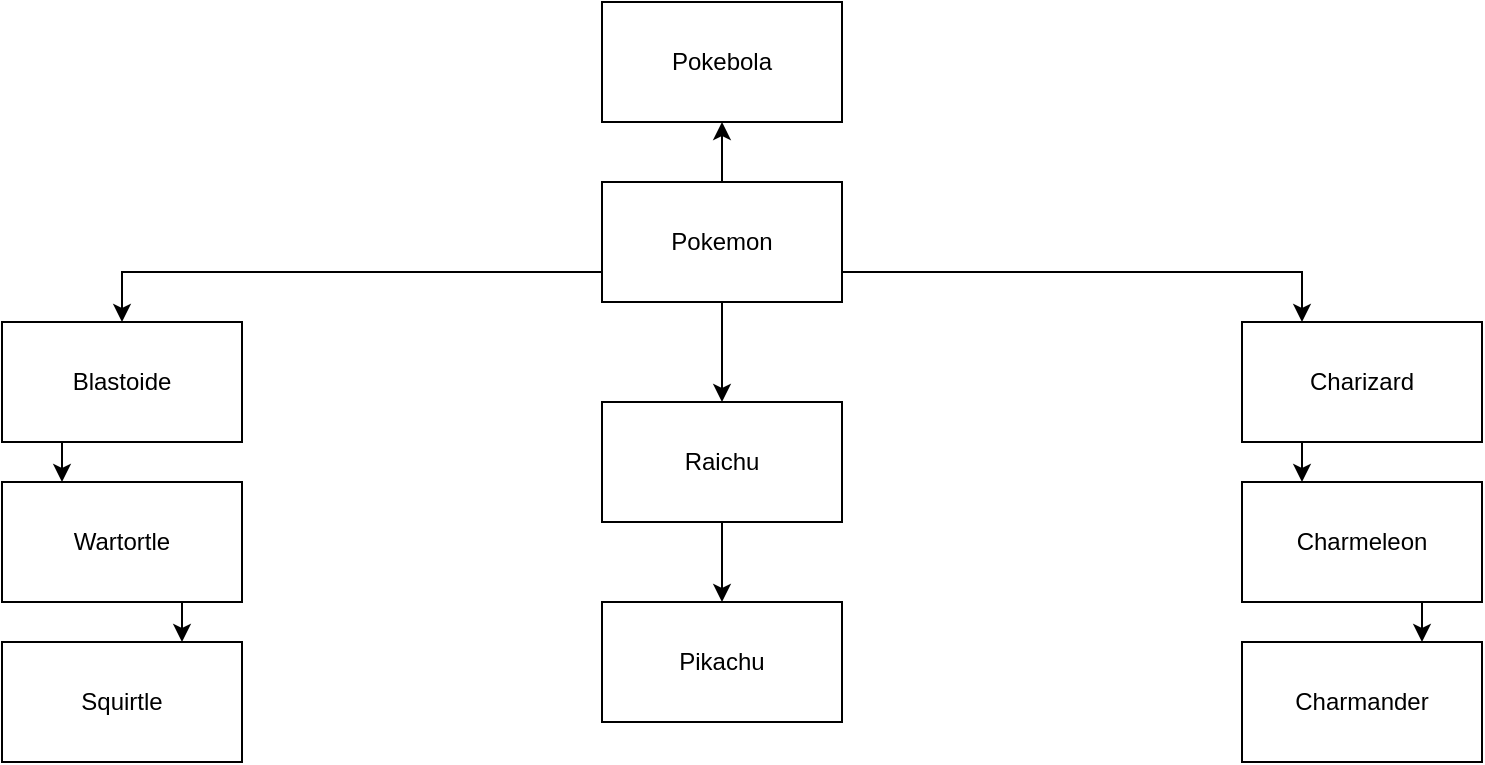 <mxfile version="16.4.3" type="github">
  <diagram id="C5RBs43oDa-KdzZeNtuy" name="Page-1">
    <mxGraphModel dx="1038" dy="579" grid="1" gridSize="10" guides="1" tooltips="1" connect="1" arrows="1" fold="1" page="1" pageScale="1" pageWidth="827" pageHeight="1169" math="0" shadow="0">
      <root>
        <mxCell id="WIyWlLk6GJQsqaUBKTNV-0" />
        <mxCell id="WIyWlLk6GJQsqaUBKTNV-1" parent="WIyWlLk6GJQsqaUBKTNV-0" />
        <mxCell id="fei8BmdaWQKJ3FNzEUvH-0" value="Pokebola" style="rounded=0;whiteSpace=wrap;html=1;" vertex="1" parent="WIyWlLk6GJQsqaUBKTNV-1">
          <mxGeometry x="340" width="120" height="60" as="geometry" />
        </mxCell>
        <mxCell id="fei8BmdaWQKJ3FNzEUvH-2" value="" style="edgeStyle=orthogonalEdgeStyle;rounded=0;orthogonalLoop=1;jettySize=auto;html=1;" edge="1" parent="WIyWlLk6GJQsqaUBKTNV-1" source="fei8BmdaWQKJ3FNzEUvH-1" target="fei8BmdaWQKJ3FNzEUvH-0">
          <mxGeometry relative="1" as="geometry" />
        </mxCell>
        <mxCell id="fei8BmdaWQKJ3FNzEUvH-6" style="edgeStyle=orthogonalEdgeStyle;rounded=0;orthogonalLoop=1;jettySize=auto;html=1;exitX=0;exitY=0.75;exitDx=0;exitDy=0;entryX=0.5;entryY=0;entryDx=0;entryDy=0;" edge="1" parent="WIyWlLk6GJQsqaUBKTNV-1" source="fei8BmdaWQKJ3FNzEUvH-1" target="fei8BmdaWQKJ3FNzEUvH-3">
          <mxGeometry relative="1" as="geometry" />
        </mxCell>
        <mxCell id="fei8BmdaWQKJ3FNzEUvH-16" style="edgeStyle=orthogonalEdgeStyle;rounded=0;orthogonalLoop=1;jettySize=auto;html=1;exitX=1;exitY=0.75;exitDx=0;exitDy=0;entryX=0.25;entryY=0;entryDx=0;entryDy=0;" edge="1" parent="WIyWlLk6GJQsqaUBKTNV-1" source="fei8BmdaWQKJ3FNzEUvH-1" target="fei8BmdaWQKJ3FNzEUvH-5">
          <mxGeometry relative="1" as="geometry" />
        </mxCell>
        <mxCell id="fei8BmdaWQKJ3FNzEUvH-17" style="edgeStyle=orthogonalEdgeStyle;rounded=0;orthogonalLoop=1;jettySize=auto;html=1;exitX=0.5;exitY=1;exitDx=0;exitDy=0;entryX=0.5;entryY=0;entryDx=0;entryDy=0;" edge="1" parent="WIyWlLk6GJQsqaUBKTNV-1" source="fei8BmdaWQKJ3FNzEUvH-1" target="fei8BmdaWQKJ3FNzEUvH-4">
          <mxGeometry relative="1" as="geometry" />
        </mxCell>
        <mxCell id="fei8BmdaWQKJ3FNzEUvH-1" value="Pokemon" style="rounded=0;whiteSpace=wrap;html=1;" vertex="1" parent="WIyWlLk6GJQsqaUBKTNV-1">
          <mxGeometry x="340" y="90" width="120" height="60" as="geometry" />
        </mxCell>
        <mxCell id="fei8BmdaWQKJ3FNzEUvH-12" style="edgeStyle=orthogonalEdgeStyle;rounded=0;orthogonalLoop=1;jettySize=auto;html=1;exitX=0.25;exitY=1;exitDx=0;exitDy=0;entryX=0.25;entryY=0;entryDx=0;entryDy=0;" edge="1" parent="WIyWlLk6GJQsqaUBKTNV-1" source="fei8BmdaWQKJ3FNzEUvH-3" target="fei8BmdaWQKJ3FNzEUvH-7">
          <mxGeometry relative="1" as="geometry" />
        </mxCell>
        <mxCell id="fei8BmdaWQKJ3FNzEUvH-3" value="Blastoide" style="rounded=0;whiteSpace=wrap;html=1;" vertex="1" parent="WIyWlLk6GJQsqaUBKTNV-1">
          <mxGeometry x="40" y="160" width="120" height="60" as="geometry" />
        </mxCell>
        <mxCell id="fei8BmdaWQKJ3FNzEUvH-18" style="edgeStyle=orthogonalEdgeStyle;rounded=0;orthogonalLoop=1;jettySize=auto;html=1;exitX=0.5;exitY=1;exitDx=0;exitDy=0;entryX=0.5;entryY=0;entryDx=0;entryDy=0;" edge="1" parent="WIyWlLk6GJQsqaUBKTNV-1" source="fei8BmdaWQKJ3FNzEUvH-4" target="fei8BmdaWQKJ3FNzEUvH-9">
          <mxGeometry relative="1" as="geometry" />
        </mxCell>
        <mxCell id="fei8BmdaWQKJ3FNzEUvH-4" value="Raichu" style="rounded=0;whiteSpace=wrap;html=1;" vertex="1" parent="WIyWlLk6GJQsqaUBKTNV-1">
          <mxGeometry x="340" y="200" width="120" height="60" as="geometry" />
        </mxCell>
        <mxCell id="fei8BmdaWQKJ3FNzEUvH-14" style="edgeStyle=orthogonalEdgeStyle;rounded=0;orthogonalLoop=1;jettySize=auto;html=1;exitX=0.25;exitY=1;exitDx=0;exitDy=0;entryX=0.25;entryY=0;entryDx=0;entryDy=0;" edge="1" parent="WIyWlLk6GJQsqaUBKTNV-1" source="fei8BmdaWQKJ3FNzEUvH-5" target="fei8BmdaWQKJ3FNzEUvH-10">
          <mxGeometry relative="1" as="geometry" />
        </mxCell>
        <mxCell id="fei8BmdaWQKJ3FNzEUvH-5" value="Charizard" style="rounded=0;whiteSpace=wrap;html=1;" vertex="1" parent="WIyWlLk6GJQsqaUBKTNV-1">
          <mxGeometry x="660" y="160" width="120" height="60" as="geometry" />
        </mxCell>
        <mxCell id="fei8BmdaWQKJ3FNzEUvH-13" style="edgeStyle=orthogonalEdgeStyle;rounded=0;orthogonalLoop=1;jettySize=auto;html=1;exitX=0.75;exitY=1;exitDx=0;exitDy=0;entryX=0.75;entryY=0;entryDx=0;entryDy=0;" edge="1" parent="WIyWlLk6GJQsqaUBKTNV-1" source="fei8BmdaWQKJ3FNzEUvH-7" target="fei8BmdaWQKJ3FNzEUvH-8">
          <mxGeometry relative="1" as="geometry" />
        </mxCell>
        <mxCell id="fei8BmdaWQKJ3FNzEUvH-7" value="Wartortle" style="rounded=0;whiteSpace=wrap;html=1;" vertex="1" parent="WIyWlLk6GJQsqaUBKTNV-1">
          <mxGeometry x="40" y="240" width="120" height="60" as="geometry" />
        </mxCell>
        <mxCell id="fei8BmdaWQKJ3FNzEUvH-8" value="Squirtle" style="rounded=0;whiteSpace=wrap;html=1;" vertex="1" parent="WIyWlLk6GJQsqaUBKTNV-1">
          <mxGeometry x="40" y="320" width="120" height="60" as="geometry" />
        </mxCell>
        <mxCell id="fei8BmdaWQKJ3FNzEUvH-9" value="Pikachu" style="rounded=0;whiteSpace=wrap;html=1;" vertex="1" parent="WIyWlLk6GJQsqaUBKTNV-1">
          <mxGeometry x="340" y="300" width="120" height="60" as="geometry" />
        </mxCell>
        <mxCell id="fei8BmdaWQKJ3FNzEUvH-15" style="edgeStyle=orthogonalEdgeStyle;rounded=0;orthogonalLoop=1;jettySize=auto;html=1;exitX=0.75;exitY=1;exitDx=0;exitDy=0;entryX=0.75;entryY=0;entryDx=0;entryDy=0;" edge="1" parent="WIyWlLk6GJQsqaUBKTNV-1" source="fei8BmdaWQKJ3FNzEUvH-10" target="fei8BmdaWQKJ3FNzEUvH-11">
          <mxGeometry relative="1" as="geometry" />
        </mxCell>
        <mxCell id="fei8BmdaWQKJ3FNzEUvH-10" value="Charmeleon" style="rounded=0;whiteSpace=wrap;html=1;" vertex="1" parent="WIyWlLk6GJQsqaUBKTNV-1">
          <mxGeometry x="660" y="240" width="120" height="60" as="geometry" />
        </mxCell>
        <mxCell id="fei8BmdaWQKJ3FNzEUvH-11" value="Charmander" style="rounded=0;whiteSpace=wrap;html=1;" vertex="1" parent="WIyWlLk6GJQsqaUBKTNV-1">
          <mxGeometry x="660" y="320" width="120" height="60" as="geometry" />
        </mxCell>
      </root>
    </mxGraphModel>
  </diagram>
</mxfile>
